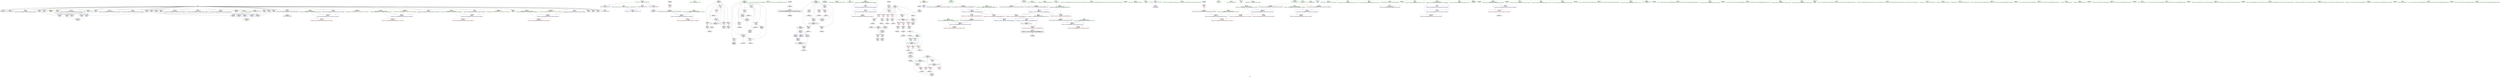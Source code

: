 digraph "SVFG" {
	label="SVFG";

	Node0x55cf67330980 [shape=record,color=grey,label="{NodeID: 0\nNullPtr}"];
	Node0x55cf67330980 -> Node0x55cf67358140[style=solid];
	Node0x55cf67330980 -> Node0x55cf67358240[style=solid];
	Node0x55cf67330980 -> Node0x55cf67358310[style=solid];
	Node0x55cf67330980 -> Node0x55cf673583e0[style=solid];
	Node0x55cf67330980 -> Node0x55cf673584b0[style=solid];
	Node0x55cf67330980 -> Node0x55cf67358580[style=solid];
	Node0x55cf67330980 -> Node0x55cf67358650[style=solid];
	Node0x55cf67330980 -> Node0x55cf67358720[style=solid];
	Node0x55cf67330980 -> Node0x55cf67355430[style=solid];
	Node0x55cf67330980 -> Node0x55cf67355500[style=solid];
	Node0x55cf67330980 -> Node0x55cf673555d0[style=solid];
	Node0x55cf67330980 -> Node0x55cf673556a0[style=solid];
	Node0x55cf67330980 -> Node0x55cf67355770[style=solid];
	Node0x55cf67330980 -> Node0x55cf67355840[style=solid];
	Node0x55cf67330980 -> Node0x55cf67355910[style=solid];
	Node0x55cf67330980 -> Node0x55cf673559e0[style=solid];
	Node0x55cf67330980 -> Node0x55cf67355ab0[style=solid];
	Node0x55cf67330980 -> Node0x55cf67355b80[style=solid];
	Node0x55cf67330980 -> Node0x55cf67354c30[style=solid];
	Node0x55cf67330980 -> Node0x55cf67354d00[style=solid];
	Node0x55cf67330980 -> Node0x55cf67354dd0[style=solid];
	Node0x55cf67330980 -> Node0x55cf67354ea0[style=solid];
	Node0x55cf67330980 -> Node0x55cf67354f70[style=solid];
	Node0x55cf67330980 -> Node0x55cf67355040[style=solid];
	Node0x55cf67330980 -> Node0x55cf67355110[style=solid];
	Node0x55cf67330980 -> Node0x55cf673551e0[style=solid];
	Node0x55cf67330980 -> Node0x55cf673552b0[style=solid];
	Node0x55cf67330980 -> Node0x55cf6735a810[style=solid];
	Node0x55cf67330980 -> Node0x55cf6735a8a0[style=solid];
	Node0x55cf67330980 -> Node0x55cf6735a930[style=solid];
	Node0x55cf67330980 -> Node0x55cf67359480[style=solid];
	Node0x55cf67358990 [shape=record,color=red,label="{NodeID: 194\n443\<--428\n\<--__rhs.addr\n_ZStplIcSt11char_traitsIcESaIcEENSt7__cxx1112basic_stringIT_T0_T1_EERKS8_S5_\n}"];
	Node0x55cf67355040 [shape=record,color=black,label="{NodeID: 111\n448\<--3\n\<--dummyVal\n_ZStplIcSt11char_traitsIcESaIcEENSt7__cxx1112basic_stringIT_T0_T1_EERKS8_S5_\n}"];
	Node0x55cf67353ac0 [shape=record,color=green,label="{NodeID: 28\n123\<--124\n_Z6outputi\<--_Z6outputi_field_insensitive\n}"];
	Node0x55cf6735ed70 [shape=record,color=grey,label="{NodeID: 388\n247 = cmp(243, 244, )\n}"];
	Node0x55cf6735a0e0 [shape=record,color=blue,label="{NodeID: 222\n129\<--174\nlen\<--dec\n_Z6outputi\n}"];
	Node0x55cf6735a0e0 -> Node0x55cf6735d5a0[style=dashed];
	Node0x55cf6735a0e0 -> Node0x55cf6735d670[style=dashed];
	Node0x55cf6735a0e0 -> Node0x55cf6735a0e0[style=dashed];
	Node0x55cf6735bb10 [shape=record,color=black,label="{NodeID: 139\n259\<--258\nconv13\<--\nmain\n}"];
	Node0x55cf67356440 [shape=record,color=green,label="{NodeID: 56\n272\<--273\n_ZNSt7__cxx1112basic_stringIcSt11char_traitsIcESaIcEED1Ev\<--_ZNSt7__cxx1112basic_stringIcSt11char_traitsIcESaIcEED1Ev_field_insensitive\n}"];
	Node0x55cf67397c60 [shape=record,color=black,label="{NodeID: 499\n476 = PHI(504, )\n}"];
	Node0x55cf67363680 [shape=record,color=blue,label="{NodeID: 250\n432\<--449\nexn.slot\<--\n_ZStplIcSt11char_traitsIcESaIcEENSt7__cxx1112basic_stringIT_T0_T1_EERKS8_S5_\n}"];
	Node0x55cf67363680 -> Node0x55cf67358b30[style=dashed];
	Node0x55cf6735d260 [shape=record,color=red,label="{NodeID: 167\n158\<--127\n\<--x.addr\n_Z6outputi\n}"];
	Node0x55cf6735d260 -> Node0x55cf6736b540[style=solid];
	Node0x55cf67357d40 [shape=record,color=green,label="{NodeID: 84\n523\<--524\n__clang_call_terminate\<--__clang_call_terminate_field_insensitive\n}"];
	Node0x55cf67341d90 [shape=record,color=green,label="{NodeID: 1\n7\<--1\n__dso_handle\<--dummyObj\nGlob }"];
	Node0x55cf67358a60 [shape=record,color=red,label="{NodeID: 195\n446\<--430\nnrvo.val\<--nrvo\n_ZStplIcSt11char_traitsIcESaIcEENSt7__cxx1112basic_stringIT_T0_T1_EERKS8_S5_\n}"];
	Node0x55cf67355110 [shape=record,color=black,label="{NodeID: 112\n449\<--3\n\<--dummyVal\n_ZStplIcSt11char_traitsIcESaIcEENSt7__cxx1112basic_stringIT_T0_T1_EERKS8_S5_\n}"];
	Node0x55cf67355110 -> Node0x55cf67363680[style=solid];
	Node0x55cf67353bc0 [shape=record,color=green,label="{NodeID: 29\n127\<--128\nx.addr\<--x.addr_field_insensitive\n_Z6outputi\n}"];
	Node0x55cf67353bc0 -> Node0x55cf6735cf20[style=solid];
	Node0x55cf67353bc0 -> Node0x55cf6735cff0[style=solid];
	Node0x55cf67353bc0 -> Node0x55cf6735d0c0[style=solid];
	Node0x55cf67353bc0 -> Node0x55cf6735d190[style=solid];
	Node0x55cf67353bc0 -> Node0x55cf6735d260[style=solid];
	Node0x55cf67353bc0 -> Node0x55cf67359a60[style=solid];
	Node0x55cf67353bc0 -> Node0x55cf67359b30[style=solid];
	Node0x55cf67353bc0 -> Node0x55cf67359e70[style=solid];
	Node0x55cf6735eef0 [shape=record,color=grey,label="{NodeID: 389\n63 = cmp(62, 64, )\n}"];
	Node0x55cf6735a1b0 [shape=record,color=blue,label="{NodeID: 223\n193\<--88\nretval\<--\nmain\n}"];
	Node0x55cf6735bbe0 [shape=record,color=black,label="{NodeID: 140\n463\<--486\n_ZSt3maxINSt7__cxx1112basic_stringIcSt11char_traitsIcESaIcEEEERKT_S8_S8__ret\<--\n_ZSt3maxINSt7__cxx1112basic_stringIcSt11char_traitsIcESaIcEEEERKT_S8_S8_\n|{<s0>20}}"];
	Node0x55cf6735bbe0:s0 -> Node0x55cf67397380[style=solid,color=blue];
	Node0x55cf67356540 [shape=record,color=green,label="{NodeID: 57\n317\<--318\nprintf\<--printf_field_insensitive\n}"];
	Node0x55cf67397e00 [shape=record,color=black,label="{NodeID: 500\n515 = PHI()\n}"];
	Node0x55cf67397e00 -> Node0x55cf6735f070[style=solid];
	Node0x55cf67363750 [shape=record,color=blue,label="{NodeID: 251\n434\<--451\nehselector.slot\<--\n_ZStplIcSt11char_traitsIcESaIcEENSt7__cxx1112basic_stringIT_T0_T1_EERKS8_S5_\n}"];
	Node0x55cf67363750 -> Node0x55cf67358c00[style=dashed];
	Node0x55cf6735d330 [shape=record,color=red,label="{NodeID: 168\n151\<--129\n\<--len\n_Z6outputi\n}"];
	Node0x55cf6735d330 -> Node0x55cf6735b700[style=solid];
	Node0x55cf6735d330 -> Node0x55cf6736a940[style=solid];
	Node0x55cf67357e40 [shape=record,color=green,label="{NodeID: 85\n532\<--533\n__cxa_begin_catch\<--__cxa_begin_catch_field_insensitive\n}"];
	Node0x55cf6733fc20 [shape=record,color=green,label="{NodeID: 2\n8\<--1\n_ZSt3cin\<--dummyObj\nGlob }"];
	Node0x55cf6737aa30 [shape=record,color=yellow,style=double,label="{NodeID: 445\n44V_1 = ENCHI(MR_44V_0)\npts\{433 \}\nFun[_ZStplIcSt11char_traitsIcESaIcEENSt7__cxx1112basic_stringIT_T0_T1_EERKS8_S5_]}"];
	Node0x55cf6737aa30 -> Node0x55cf67363680[style=dashed];
	Node0x55cf67358b30 [shape=record,color=red,label="{NodeID: 196\n458\<--432\nexn\<--exn.slot\n_ZStplIcSt11char_traitsIcESaIcEENSt7__cxx1112basic_stringIT_T0_T1_EERKS8_S5_\n}"];
	Node0x55cf673551e0 [shape=record,color=black,label="{NodeID: 113\n451\<--3\n\<--dummyVal\n_ZStplIcSt11char_traitsIcESaIcEENSt7__cxx1112basic_stringIT_T0_T1_EERKS8_S5_\n}"];
	Node0x55cf673551e0 -> Node0x55cf67363750[style=solid];
	Node0x55cf67353c90 [shape=record,color=green,label="{NodeID: 30\n129\<--130\nlen\<--len_field_insensitive\n_Z6outputi\n}"];
	Node0x55cf67353c90 -> Node0x55cf6735d330[style=solid];
	Node0x55cf67353c90 -> Node0x55cf6735d400[style=solid];
	Node0x55cf67353c90 -> Node0x55cf6735d4d0[style=solid];
	Node0x55cf67353c90 -> Node0x55cf6735d5a0[style=solid];
	Node0x55cf67353c90 -> Node0x55cf6735d670[style=solid];
	Node0x55cf67353c90 -> Node0x55cf67359c00[style=solid];
	Node0x55cf67353c90 -> Node0x55cf67359cd0[style=solid];
	Node0x55cf67353c90 -> Node0x55cf67359f40[style=solid];
	Node0x55cf67353c90 -> Node0x55cf6735a0e0[style=solid];
	Node0x55cf6735f070 [shape=record,color=grey,label="{NodeID: 390\n518 = cmp(515, 88, )\n}"];
	Node0x55cf6735f070 -> Node0x55cf6735bcb0[style=solid];
	Node0x55cf6735a280 [shape=record,color=blue,label="{NodeID: 224\n195\<--216\ntotaltest\<--call\nmain\n}"];
	Node0x55cf6735a280 -> Node0x55cf6735d810[style=dashed];
	Node0x55cf6735bcb0 [shape=record,color=black,label="{NodeID: 141\n504\<--518\n_ZStltIcSt11char_traitsIcESaIcEEbRKNSt7__cxx1112basic_stringIT_T0_T1_EESA__ret\<--cmp\n_ZStltIcSt11char_traitsIcESaIcEEbRKNSt7__cxx1112basic_stringIT_T0_T1_EESA_\n|{<s0>45}}"];
	Node0x55cf6735bcb0:s0 -> Node0x55cf67397c60[style=solid,color=blue];
	Node0x55cf67356640 [shape=record,color=green,label="{NodeID: 58\n320\<--321\n_ZStlsIcSt11char_traitsIcESaIcEERSt13basic_ostreamIT_T0_ES7_RKNSt7__cxx1112basic_stringIS4_S5_T1_EE\<--_ZStlsIcSt11char_traitsIcESaIcEERSt13basic_ostreamIT_T0_ES7_RKNSt7__cxx1112basic_stringIS4_S5_T1_EE_field_insensitive\n}"];
	Node0x55cf67397f00 [shape=record,color=black,label="{NodeID: 501\n531 = PHI()\n}"];
	Node0x55cf67363820 [shape=record,color=blue,label="{NodeID: 252\n468\<--464\n__a.addr\<--__a\n_ZSt3maxINSt7__cxx1112basic_stringIcSt11char_traitsIcESaIcEEEERKT_S8_S8_\n}"];
	Node0x55cf67363820 -> Node0x55cf67358da0[style=dashed];
	Node0x55cf67363820 -> Node0x55cf67358e70[style=dashed];
	Node0x55cf6735d400 [shape=record,color=red,label="{NodeID: 169\n162\<--129\n\<--len\n_Z6outputi\n}"];
	Node0x55cf6735d400 -> Node0x55cf6735f670[style=solid];
	Node0x55cf67357f40 [shape=record,color=green,label="{NodeID: 86\n535\<--536\n_ZSt9terminatev\<--_ZSt9terminatev_field_insensitive\n}"];
	Node0x55cf6733fcb0 [shape=record,color=green,label="{NodeID: 3\n9\<--1\n.str\<--dummyObj\nGlob }"];
	Node0x55cf6737ab10 [shape=record,color=yellow,style=double,label="{NodeID: 446\n46V_1 = ENCHI(MR_46V_0)\npts\{435 \}\nFun[_ZStplIcSt11char_traitsIcESaIcEENSt7__cxx1112basic_stringIT_T0_T1_EERKS8_S5_]}"];
	Node0x55cf6737ab10 -> Node0x55cf67363750[style=dashed];
	Node0x55cf67358c00 [shape=record,color=red,label="{NodeID: 197\n459\<--434\nsel\<--ehselector.slot\n_ZStplIcSt11char_traitsIcESaIcEENSt7__cxx1112basic_stringIT_T0_T1_EERKS8_S5_\n}"];
	Node0x55cf673552b0 [shape=record,color=black,label="{NodeID: 114\n460\<--3\nlpad.val\<--dummyVal\n_ZStplIcSt11char_traitsIcESaIcEENSt7__cxx1112basic_stringIT_T0_T1_EERKS8_S5_\n}"];
	Node0x55cf67353d60 [shape=record,color=green,label="{NodeID: 31\n131\<--132\ndata\<--data_field_insensitive\n_Z6outputi\n}"];
	Node0x55cf67353d60 -> Node0x55cf6735c2f0[style=solid];
	Node0x55cf67353d60 -> Node0x55cf6735c3c0[style=solid];
	Node0x55cf67353d60 -> Node0x55cf6735c490[style=solid];
	Node0x55cf6735f1f0 [shape=record,color=grey,label="{NodeID: 391\n58 = cmp(57, 59, )\n}"];
	Node0x55cf6735a350 [shape=record,color=blue,label="{NodeID: 225\n197\<--153\ntest\<--\nmain\n}"];
	Node0x55cf6735a350 -> Node0x55cf6737f740[style=dashed];
	Node0x55cf6735bd80 [shape=record,color=purple,label="{NodeID: 142\n25\<--4\n\<--_ZStL8__ioinit\n__cxx_global_var_init\n}"];
	Node0x55cf67356740 [shape=record,color=green,label="{NodeID: 59\n323\<--324\n_ZSt4endlIcSt11char_traitsIcEERSt13basic_ostreamIT_T0_ES6_\<--_ZSt4endlIcSt11char_traitsIcEERSt13basic_ostreamIT_T0_ES6__field_insensitive\n}"];
	Node0x55cf67397fd0 [shape=record,color=black,label="{NodeID: 502\n365 = PHI(254, )\n1st arg _ZStplIcSt11char_traitsIcESaIcEENSt7__cxx1112basic_stringIT_T0_T1_EES5_RKS8_ }"];
	Node0x55cf67397fd0 -> Node0x55cf67362d90[style=solid];
	Node0x55cf673638f0 [shape=record,color=blue,label="{NodeID: 253\n470\<--465\n__b.addr\<--__b\n_ZSt3maxINSt7__cxx1112basic_stringIcSt11char_traitsIcESaIcEEEERKT_S8_S8_\n}"];
	Node0x55cf673638f0 -> Node0x55cf67358f40[style=dashed];
	Node0x55cf673638f0 -> Node0x55cf67359010[style=dashed];
	Node0x55cf6735d4d0 [shape=record,color=red,label="{NodeID: 170\n165\<--129\n\<--len\n_Z6outputi\n}"];
	Node0x55cf6735d4d0 -> Node0x55cf6735b7d0[style=solid];
	Node0x55cf6735d4d0 -> Node0x55cf6736b240[style=solid];
	Node0x55cf67358040 [shape=record,color=green,label="{NodeID: 87\n16\<--554\n_GLOBAL__sub_I_ACMonster_0_1.cpp\<--_GLOBAL__sub_I_ACMonster_0_1.cpp_field_insensitive\n}"];
	Node0x55cf67358040 -> Node0x55cf67359380[style=solid];
	Node0x55cf6733fd40 [shape=record,color=green,label="{NodeID: 4\n11\<--1\n.str.1\<--dummyObj\nGlob }"];
	Node0x55cf67358cd0 [shape=record,color=red,label="{NodeID: 198\n486\<--466\n\<--retval\n_ZSt3maxINSt7__cxx1112basic_stringIcSt11char_traitsIcESaIcEEEERKT_S8_S8_\n}"];
	Node0x55cf67358cd0 -> Node0x55cf6735bbe0[style=solid];
	Node0x55cf6735a810 [shape=record,color=black,label="{NodeID: 115\n461\<--3\nlpad.val1\<--dummyVal\n_ZStplIcSt11char_traitsIcESaIcEENSt7__cxx1112basic_stringIT_T0_T1_EERKS8_S5_\n}"];
	Node0x55cf67353e30 [shape=record,color=green,label="{NodeID: 32\n138\<--139\nputchar\<--putchar_field_insensitive\n}"];
	Node0x55cf67393e90 [shape=record,color=black,label="{NodeID: 475\n505 = PHI(474, )\n0th arg _ZStltIcSt11char_traitsIcESaIcEEbRKNSt7__cxx1112basic_stringIT_T0_T1_EESA_ }"];
	Node0x55cf67393e90 -> Node0x55cf67363b60[style=solid];
	Node0x55cf6735f370 [shape=record,color=grey,label="{NodeID: 392\n177 = cmp(173, 88, )\n}"];
	Node0x55cf6735a420 [shape=record,color=blue,label="{NodeID: 226\n209\<--88\ni\<--\nmain\n}"];
	Node0x55cf6735a420 -> Node0x55cf6735dcf0[style=dashed];
	Node0x55cf6735a420 -> Node0x55cf6735ddc0[style=dashed];
	Node0x55cf6735a420 -> Node0x55cf6735de90[style=dashed];
	Node0x55cf6735a420 -> Node0x55cf6735df60[style=dashed];
	Node0x55cf6735a420 -> Node0x55cf6735a4f0[style=dashed];
	Node0x55cf6735a420 -> Node0x55cf6737fc40[style=dashed];
	Node0x55cf6735be50 [shape=record,color=purple,label="{NodeID: 143\n233\<--9\n\<--.str\nmain\n}"];
	Node0x55cf67356840 [shape=record,color=green,label="{NodeID: 60\n325\<--326\n_ZNSolsEPFRSoS_E\<--_ZNSolsEPFRSoS_E_field_insensitive\n}"];
	Node0x55cf673981d0 [shape=record,color=black,label="{NodeID: 503\n366 = PHI(205, )\n2nd arg _ZStplIcSt11char_traitsIcESaIcEENSt7__cxx1112basic_stringIT_T0_T1_EES5_RKS8_ }"];
	Node0x55cf673981d0 -> Node0x55cf67362e60[style=solid];
	Node0x55cf673639c0 [shape=record,color=blue,label="{NodeID: 254\n466\<--480\nretval\<--\n_ZSt3maxINSt7__cxx1112basic_stringIcSt11char_traitsIcESaIcEEEERKT_S8_S8_\n}"];
	Node0x55cf673639c0 -> Node0x55cf6737e340[style=dashed];
	Node0x55cf6735d5a0 [shape=record,color=red,label="{NodeID: 171\n173\<--129\n\<--len\n_Z6outputi\n}"];
	Node0x55cf6735d5a0 -> Node0x55cf6736b3c0[style=solid];
	Node0x55cf6735d5a0 -> Node0x55cf6735f370[style=solid];
	Node0x55cf67358140 [shape=record,color=black,label="{NodeID: 88\n2\<--3\ndummyVal\<--dummyVal\n}"];
	Node0x55cf6733fdd0 [shape=record,color=green,label="{NodeID: 5\n13\<--1\n_ZSt4cout\<--dummyObj\nGlob }"];
	Node0x55cf67358da0 [shape=record,color=red,label="{NodeID: 199\n474\<--468\n\<--__a.addr\n_ZSt3maxINSt7__cxx1112basic_stringIcSt11char_traitsIcESaIcEEEERKT_S8_S8_\n|{<s0>45}}"];
	Node0x55cf67358da0:s0 -> Node0x55cf67393e90[style=solid,color=red];
	Node0x55cf6735a8a0 [shape=record,color=black,label="{NodeID: 116\n520\<--3\n\<--dummyVal\n_ZStltIcSt11char_traitsIcESaIcEEbRKNSt7__cxx1112basic_stringIT_T0_T1_EESA_\n}"];
	Node0x55cf67353f30 [shape=record,color=green,label="{NodeID: 33\n190\<--191\nmain\<--main_field_insensitive\n}"];
	Node0x55cf67394690 [shape=record,color=black,label="{NodeID: 476\n506 = PHI(475, )\n1st arg _ZStltIcSt11char_traitsIcESaIcEEbRKNSt7__cxx1112basic_stringIT_T0_T1_EESA_ }"];
	Node0x55cf67394690 -> Node0x55cf67363c30[style=solid];
	Node0x55cf6735f4f0 [shape=record,color=grey,label="{NodeID: 393\n96 = cmp(95, 64, )\n}"];
	Node0x55cf6735f4f0 -> Node0x55cf67369da0[style=solid];
	Node0x55cf6735a4f0 [shape=record,color=blue,label="{NodeID: 227\n209\<--277\ni\<--inc\nmain\n}"];
	Node0x55cf6735a4f0 -> Node0x55cf6735dcf0[style=dashed];
	Node0x55cf6735a4f0 -> Node0x55cf6735ddc0[style=dashed];
	Node0x55cf6735a4f0 -> Node0x55cf6735de90[style=dashed];
	Node0x55cf6735a4f0 -> Node0x55cf6735df60[style=dashed];
	Node0x55cf6735a4f0 -> Node0x55cf6735a4f0[style=dashed];
	Node0x55cf6735a4f0 -> Node0x55cf6737fc40[style=dashed];
	Node0x55cf6735bf20 [shape=record,color=purple,label="{NodeID: 144\n315\<--11\n\<--.str.1\nmain\n}"];
	Node0x55cf67356940 [shape=record,color=green,label="{NodeID: 61\n349\<--350\n__gxx_personality_v0\<--__gxx_personality_v0_field_insensitive\n}"];
	Node0x55cf67398310 [shape=record,color=black,label="{NodeID: 504\n464 = PHI(211, )\n0th arg _ZSt3maxINSt7__cxx1112basic_stringIcSt11char_traitsIcESaIcEEEERKT_S8_S8_ }"];
	Node0x55cf67398310 -> Node0x55cf67363820[style=solid];
	Node0x55cf67363a90 [shape=record,color=blue,label="{NodeID: 255\n466\<--483\nretval\<--\n_ZSt3maxINSt7__cxx1112basic_stringIcSt11char_traitsIcESaIcEEEERKT_S8_S8_\n}"];
	Node0x55cf67363a90 -> Node0x55cf6737e340[style=dashed];
	Node0x55cf6735d670 [shape=record,color=red,label="{NodeID: 172\n179\<--129\n\<--len\n_Z6outputi\n}"];
	Node0x55cf6735d670 -> Node0x55cf6735b8a0[style=solid];
	Node0x55cf67358240 [shape=record,color=black,label="{NodeID: 89\n280\<--3\n\<--dummyVal\nmain\n}"];
	Node0x55cf67340610 [shape=record,color=green,label="{NodeID: 6\n15\<--1\n\<--dummyObj\nCan only get source location for instruction, argument, global var or function.}"];
	Node0x55cf67358e70 [shape=record,color=red,label="{NodeID: 200\n483\<--468\n\<--__a.addr\n_ZSt3maxINSt7__cxx1112basic_stringIcSt11char_traitsIcESaIcEEEERKT_S8_S8_\n}"];
	Node0x55cf67358e70 -> Node0x55cf67363a90[style=solid];
	Node0x55cf6735a930 [shape=record,color=black,label="{NodeID: 117\n521\<--3\n\<--dummyVal\n_ZStltIcSt11char_traitsIcESaIcEEbRKNSt7__cxx1112basic_stringIT_T0_T1_EESA_\n|{<s0>47}}"];
	Node0x55cf6735a930:s0 -> Node0x55cf67398ba0[style=solid,color=red];
	Node0x55cf67354030 [shape=record,color=green,label="{NodeID: 34\n193\<--194\nretval\<--retval_field_insensitive\nmain\n}"];
	Node0x55cf67354030 -> Node0x55cf6735a1b0[style=solid];
	Node0x55cf673959a0 [shape=record,color=black,label="{NodeID: 477\n364 = PHI(211, )\n0th arg _ZStplIcSt11char_traitsIcESaIcEENSt7__cxx1112basic_stringIT_T0_T1_EES5_RKS8_ }"];
	Node0x55cf6735f670 [shape=record,color=grey,label="{NodeID: 394\n163 = cmp(162, 88, )\n}"];
	Node0x55cf6735a5c0 [shape=record,color=blue,label="{NodeID: 228\n201\<--281\nexn.slot\<--\nmain\n}"];
	Node0x55cf6735a5c0 -> Node0x55cf6735db50[style=dashed];
	Node0x55cf6735bff0 [shape=record,color=purple,label="{NodeID: 145\n558\<--14\nllvm.global_ctors_0\<--llvm.global_ctors\nGlob }"];
	Node0x55cf6735bff0 -> Node0x55cf67359280[style=solid];
	Node0x55cf67356a40 [shape=record,color=green,label="{NodeID: 62\n367\<--368\n__lhs.addr\<--__lhs.addr_field_insensitive\n_ZStplIcSt11char_traitsIcESaIcEENSt7__cxx1112basic_stringIT_T0_T1_EES5_RKS8_\n}"];
	Node0x55cf67356a40 -> Node0x55cf6735e1d0[style=solid];
	Node0x55cf67356a40 -> Node0x55cf67362d90[style=solid];
	Node0x55cf67398450 [shape=record,color=black,label="{NodeID: 505\n465 = PHI(213, )\n1st arg _ZSt3maxINSt7__cxx1112basic_stringIcSt11char_traitsIcESaIcEEEERKT_S8_S8_ }"];
	Node0x55cf67398450 -> Node0x55cf673638f0[style=solid];
	Node0x55cf67363b60 [shape=record,color=blue,label="{NodeID: 256\n507\<--505\n__lhs.addr\<--__lhs\n_ZStltIcSt11char_traitsIcESaIcEEbRKNSt7__cxx1112basic_stringIT_T0_T1_EESA_\n}"];
	Node0x55cf67363b60 -> Node0x55cf673590e0[style=dashed];
	Node0x55cf6735d740 [shape=record,color=red,label="{NodeID: 173\n182\<--181\n\<--arrayidx11\n_Z6outputi\n}"];
	Node0x55cf6735d740 -> Node0x55cf6736b0c0[style=solid];
	Node0x55cf67358310 [shape=record,color=black,label="{NodeID: 90\n281\<--3\n\<--dummyVal\nmain\n}"];
	Node0x55cf67358310 -> Node0x55cf6735a5c0[style=solid];
	Node0x55cf673406d0 [shape=record,color=green,label="{NodeID: 7\n59\<--1\n\<--dummyObj\nCan only get source location for instruction, argument, global var or function.}"];
	Node0x55cf67125c80 [shape=record,color=black,label="{NodeID: 367\n71 = PHI(72, 68, )\n}"];
	Node0x55cf67358f40 [shape=record,color=red,label="{NodeID: 201\n475\<--470\n\<--__b.addr\n_ZSt3maxINSt7__cxx1112basic_stringIcSt11char_traitsIcESaIcEEEERKT_S8_S8_\n|{<s0>45}}"];
	Node0x55cf67358f40:s0 -> Node0x55cf67394690[style=solid,color=red];
	Node0x55cf6735aa00 [shape=record,color=black,label="{NodeID: 118\n27\<--28\n\<--_ZNSt8ios_base4InitD1Ev\nCan only get source location for instruction, argument, global var or function.}"];
	Node0x55cf67354100 [shape=record,color=green,label="{NodeID: 35\n195\<--196\ntotaltest\<--totaltest_field_insensitive\nmain\n}"];
	Node0x55cf67354100 -> Node0x55cf6735d810[style=solid];
	Node0x55cf67354100 -> Node0x55cf6735a280[style=solid];
	Node0x55cf673966e0 [shape=record,color=black,label="{NodeID: 478\n227 = PHI()\n}"];
	Node0x55cf6735f7f0 [shape=record,color=grey,label="{NodeID: 395\n92 = cmp(91, 59, )\n}"];
	Node0x55cf6735a690 [shape=record,color=blue,label="{NodeID: 229\n203\<--283\nehselector.slot\<--\nmain\n}"];
	Node0x55cf6735a690 -> Node0x55cf6735dc20[style=dashed];
	Node0x55cf6735c0f0 [shape=record,color=purple,label="{NodeID: 146\n559\<--14\nllvm.global_ctors_1\<--llvm.global_ctors\nGlob }"];
	Node0x55cf6735c0f0 -> Node0x55cf67359380[style=solid];
	Node0x55cf67356b10 [shape=record,color=green,label="{NodeID: 63\n369\<--370\n__rhs.addr\<--__rhs.addr_field_insensitive\n_ZStplIcSt11char_traitsIcESaIcEENSt7__cxx1112basic_stringIT_T0_T1_EES5_RKS8_\n}"];
	Node0x55cf67356b10 -> Node0x55cf6735e2a0[style=solid];
	Node0x55cf67356b10 -> Node0x55cf6735e370[style=solid];
	Node0x55cf67356b10 -> Node0x55cf67362e60[style=solid];
	Node0x55cf67398590 [shape=record,color=black,label="{NodeID: 506\n126 = PHI()\n0th arg _Z6outputi }"];
	Node0x55cf67398590 -> Node0x55cf67359a60[style=solid];
	Node0x55cf67363c30 [shape=record,color=blue,label="{NodeID: 257\n509\<--506\n__rhs.addr\<--__rhs\n_ZStltIcSt11char_traitsIcESaIcEEbRKNSt7__cxx1112basic_stringIT_T0_T1_EESA_\n}"];
	Node0x55cf67363c30 -> Node0x55cf673591b0[style=dashed];
	Node0x55cf6735d810 [shape=record,color=red,label="{NodeID: 174\n221\<--195\n\<--totaltest\nmain\n}"];
	Node0x55cf6735d810 -> Node0x55cf6735e8f0[style=solid];
	Node0x55cf673583e0 [shape=record,color=black,label="{NodeID: 91\n283\<--3\n\<--dummyVal\nmain\n}"];
	Node0x55cf673583e0 -> Node0x55cf6735a690[style=solid];
	Node0x55cf67340790 [shape=record,color=green,label="{NodeID: 8\n64\<--1\n\<--dummyObj\nCan only get source location for instruction, argument, global var or function.}"];
	Node0x55cf67369800 [shape=record,color=black,label="{NodeID: 368\n120 = PHI(116, 118, )\n}"];
	Node0x55cf67369800 -> Node0x55cf6735b630[style=solid];
	Node0x55cf67359010 [shape=record,color=red,label="{NodeID: 202\n480\<--470\n\<--__b.addr\n_ZSt3maxINSt7__cxx1112basic_stringIcSt11char_traitsIcESaIcEEEERKT_S8_S8_\n}"];
	Node0x55cf67359010 -> Node0x55cf673639c0[style=solid];
	Node0x55cf6735aad0 [shape=record,color=black,label="{NodeID: 119\n54\<--51\nconv\<--call\n_Z3getv\n}"];
	Node0x55cf6735aad0 -> Node0x55cf67359580[style=solid];
	Node0x55cf673541d0 [shape=record,color=green,label="{NodeID: 36\n197\<--198\ntest\<--test_field_insensitive\nmain\n}"];
	Node0x55cf673541d0 -> Node0x55cf6735d8e0[style=solid];
	Node0x55cf673541d0 -> Node0x55cf6735d9b0[style=solid];
	Node0x55cf673541d0 -> Node0x55cf6735da80[style=solid];
	Node0x55cf673541d0 -> Node0x55cf6735a350[style=solid];
	Node0x55cf673541d0 -> Node0x55cf67362cc0[style=solid];
	Node0x55cf673967e0 [shape=record,color=black,label="{NodeID: 479\n108 = PHI()\n}"];
	Node0x55cf673967e0 -> Node0x55cf6735b490[style=solid];
	Node0x55cf6735f970 [shape=record,color=grey,label="{NodeID: 396\n68 = cmp(67, 69, )\n}"];
	Node0x55cf6735f970 -> Node0x55cf67125c80[style=solid];
	Node0x55cf6735a760 [shape=record,color=blue,label="{NodeID: 230\n201\<--287\nexn.slot\<--\nmain\n}"];
	Node0x55cf6735a760 -> Node0x55cf6735db50[style=dashed];
	Node0x55cf6735c1f0 [shape=record,color=purple,label="{NodeID: 147\n560\<--14\nllvm.global_ctors_2\<--llvm.global_ctors\nGlob }"];
	Node0x55cf6735c1f0 -> Node0x55cf67359480[style=solid];
	Node0x55cf67356be0 [shape=record,color=green,label="{NodeID: 64\n371\<--372\nnrvo\<--nrvo_field_insensitive\n_ZStplIcSt11char_traitsIcESaIcEENSt7__cxx1112basic_stringIT_T0_T1_EES5_RKS8_\n}"];
	Node0x55cf67356be0 -> Node0x55cf6735e440[style=solid];
	Node0x55cf67356be0 -> Node0x55cf67362f30[style=solid];
	Node0x55cf67356be0 -> Node0x55cf673630d0[style=solid];
	Node0x55cf67398660 [shape=record,color=black,label="{NodeID: 507\n423 = PHI(213, )\n0th arg _ZStplIcSt11char_traitsIcESaIcEENSt7__cxx1112basic_stringIT_T0_T1_EERKS8_S5_ }"];
	Node0x55cf6735d8e0 [shape=record,color=red,label="{NodeID: 175\n220\<--197\n\<--test\nmain\n}"];
	Node0x55cf6735d8e0 -> Node0x55cf6735e8f0[style=solid];
	Node0x55cf673584b0 [shape=record,color=black,label="{NodeID: 92\n286\<--3\n\<--dummyVal\nmain\n}"];
	Node0x55cf67352930 [shape=record,color=green,label="{NodeID: 9\n69\<--1\n\<--dummyObj\nCan only get source location for instruction, argument, global var or function.}"];
	Node0x55cf67369da0 [shape=record,color=black,label="{NodeID: 369\n98 = PHI(72, 96, )\n}"];
	Node0x55cf673590e0 [shape=record,color=red,label="{NodeID: 203\n513\<--507\n\<--__lhs.addr\n_ZStltIcSt11char_traitsIcESaIcEEbRKNSt7__cxx1112basic_stringIT_T0_T1_EESA_\n}"];
	Node0x55cf6735aba0 [shape=record,color=black,label="{NodeID: 120\n57\<--56\nconv1\<--\n_Z3getv\n}"];
	Node0x55cf6735aba0 -> Node0x55cf6735f1f0[style=solid];
	Node0x55cf673542a0 [shape=record,color=green,label="{NodeID: 37\n199\<--200\ns\<--s_field_insensitive\nmain\n}"];
	Node0x55cf67396940 [shape=record,color=black,label="{NodeID: 480\n26 = PHI()\n}"];
	Node0x55cf67362710 [shape=record,color=blue,label="{NodeID: 231\n203\<--289\nehselector.slot\<--\nmain\n}"];
	Node0x55cf67362710 -> Node0x55cf6735dc20[style=dashed];
	Node0x55cf6735c2f0 [shape=record,color=purple,label="{NodeID: 148\n156\<--131\narrayidx\<--data\n_Z6outputi\n}"];
	Node0x55cf6735c2f0 -> Node0x55cf67359da0[style=solid];
	Node0x55cf67356cb0 [shape=record,color=green,label="{NodeID: 65\n373\<--374\n__len\<--__len_field_insensitive\n_ZStplIcSt11char_traitsIcESaIcEENSt7__cxx1112basic_stringIT_T0_T1_EES5_RKS8_\n}"];
	Node0x55cf67356cb0 -> Node0x55cf6735e510[style=solid];
	Node0x55cf67356cb0 -> Node0x55cf67363000[style=solid];
	Node0x55cf67398980 [shape=record,color=black,label="{NodeID: 508\n424 = PHI(205, )\n1st arg _ZStplIcSt11char_traitsIcESaIcEENSt7__cxx1112basic_stringIT_T0_T1_EERKS8_S5_ }"];
	Node0x55cf67398980 -> Node0x55cf67363340[style=solid];
	Node0x55cf673829f0 [shape=record,color=yellow,style=double,label="{NodeID: 425\n20V_1 = ENCHI(MR_20V_0)\npts\{202 \}\nFun[main]}"];
	Node0x55cf673829f0 -> Node0x55cf6735a5c0[style=dashed];
	Node0x55cf673829f0 -> Node0x55cf6735a760[style=dashed];
	Node0x55cf673829f0 -> Node0x55cf673627e0[style=dashed];
	Node0x55cf673829f0 -> Node0x55cf67362980[style=dashed];
	Node0x55cf673829f0 -> Node0x55cf67362b20[style=dashed];
	Node0x55cf6735d9b0 [shape=record,color=red,label="{NodeID: 176\n314\<--197\n\<--test\nmain\n}"];
	Node0x55cf67358580 [shape=record,color=black,label="{NodeID: 93\n287\<--3\n\<--dummyVal\nmain\n}"];
	Node0x55cf67358580 -> Node0x55cf6735a760[style=solid];
	Node0x55cf673529c0 [shape=record,color=green,label="{NodeID: 10\n72\<--1\n\<--dummyObj\nCan only get source location for instruction, argument, global var or function.}"];
	Node0x55cf6736a340 [shape=record,color=grey,label="{NodeID: 370\n116 = Binary(88, 115, )\n}"];
	Node0x55cf6736a340 -> Node0x55cf67369800[style=solid];
	Node0x55cf673591b0 [shape=record,color=red,label="{NodeID: 204\n514\<--509\n\<--__rhs.addr\n_ZStltIcSt11char_traitsIcESaIcEEbRKNSt7__cxx1112basic_stringIT_T0_T1_EESA_\n}"];
	Node0x55cf6735ac70 [shape=record,color=black,label="{NodeID: 121\n62\<--61\nconv2\<--\n_Z3getv\n}"];
	Node0x55cf6735ac70 -> Node0x55cf6735eef0[style=solid];
	Node0x55cf67354370 [shape=record,color=green,label="{NodeID: 38\n201\<--202\nexn.slot\<--exn.slot_field_insensitive\nmain\n}"];
	Node0x55cf67354370 -> Node0x55cf6735db50[style=solid];
	Node0x55cf67354370 -> Node0x55cf6735a5c0[style=solid];
	Node0x55cf67354370 -> Node0x55cf6735a760[style=solid];
	Node0x55cf67354370 -> Node0x55cf673627e0[style=solid];
	Node0x55cf67354370 -> Node0x55cf67362980[style=solid];
	Node0x55cf67354370 -> Node0x55cf67362b20[style=solid];
	Node0x55cf67396a10 [shape=record,color=black,label="{NodeID: 481\n51 = PHI()\n}"];
	Node0x55cf67396a10 -> Node0x55cf6735aad0[style=solid];
	Node0x55cf6737b140 [shape=record,color=black,label="{NodeID: 398\nMR_12V_4 = PHI(MR_12V_5, MR_12V_2, )\npts\{1320000 \}\n}"];
	Node0x55cf6737b140 -> Node0x55cf6735d740[style=dashed];
	Node0x55cf673627e0 [shape=record,color=blue,label="{NodeID: 232\n201\<--294\nexn.slot\<--\nmain\n}"];
	Node0x55cf673627e0 -> Node0x55cf6735db50[style=dashed];
	Node0x55cf6735c3c0 [shape=record,color=purple,label="{NodeID: 149\n169\<--131\narrayidx5\<--data\n_Z6outputi\n}"];
	Node0x55cf6735c3c0 -> Node0x55cf6735a010[style=solid];
	Node0x55cf67356d80 [shape=record,color=green,label="{NodeID: 66\n375\<--376\nexn.slot\<--exn.slot_field_insensitive\n_ZStplIcSt11char_traitsIcESaIcEENSt7__cxx1112basic_stringIT_T0_T1_EES5_RKS8_\n}"];
	Node0x55cf67356d80 -> Node0x55cf6735e5e0[style=solid];
	Node0x55cf67356d80 -> Node0x55cf673631a0[style=solid];
	Node0x55cf67398a90 [shape=record,color=black,label="{NodeID: 509\n425 = PHI(261, )\n2nd arg _ZStplIcSt11char_traitsIcESaIcEENSt7__cxx1112basic_stringIT_T0_T1_EERKS8_S5_ }"];
	Node0x55cf67398a90 -> Node0x55cf67363410[style=solid];
	Node0x55cf67382ad0 [shape=record,color=yellow,style=double,label="{NodeID: 426\n22V_1 = ENCHI(MR_22V_0)\npts\{204 \}\nFun[main]}"];
	Node0x55cf67382ad0 -> Node0x55cf6735a690[style=dashed];
	Node0x55cf67382ad0 -> Node0x55cf67362710[style=dashed];
	Node0x55cf67382ad0 -> Node0x55cf673628b0[style=dashed];
	Node0x55cf67382ad0 -> Node0x55cf67362a50[style=dashed];
	Node0x55cf67382ad0 -> Node0x55cf67362bf0[style=dashed];
	Node0x55cf6735da80 [shape=record,color=red,label="{NodeID: 177\n330\<--197\n\<--test\nmain\n}"];
	Node0x55cf6735da80 -> Node0x55cf6736b6c0[style=solid];
	Node0x55cf67358650 [shape=record,color=black,label="{NodeID: 94\n289\<--3\n\<--dummyVal\nmain\n}"];
	Node0x55cf67358650 -> Node0x55cf67362710[style=solid];
	Node0x55cf67352a50 [shape=record,color=green,label="{NodeID: 11\n88\<--1\n\<--dummyObj\nCan only get source location for instruction, argument, global var or function.}"];
	Node0x55cf6736a4c0 [shape=record,color=grey,label="{NodeID: 371\n387 = Binary(386, 388, )\n}"];
	Node0x55cf67359280 [shape=record,color=blue,label="{NodeID: 205\n558\<--15\nllvm.global_ctors_0\<--\nGlob }"];
	Node0x55cf6735ad40 [shape=record,color=black,label="{NodeID: 122\n67\<--66\nconv4\<--\n_Z3getv\n}"];
	Node0x55cf6735ad40 -> Node0x55cf6735f970[style=solid];
	Node0x55cf67354440 [shape=record,color=green,label="{NodeID: 39\n203\<--204\nehselector.slot\<--ehselector.slot_field_insensitive\nmain\n}"];
	Node0x55cf67354440 -> Node0x55cf6735dc20[style=solid];
	Node0x55cf67354440 -> Node0x55cf6735a690[style=solid];
	Node0x55cf67354440 -> Node0x55cf67362710[style=solid];
	Node0x55cf67354440 -> Node0x55cf673628b0[style=solid];
	Node0x55cf67354440 -> Node0x55cf67362a50[style=solid];
	Node0x55cf67354440 -> Node0x55cf67362bf0[style=solid];
	Node0x55cf67396b40 [shape=record,color=black,label="{NodeID: 482\n83 = PHI()\n}"];
	Node0x55cf67396b40 -> Node0x55cf6735b080[style=solid];
	Node0x55cf673628b0 [shape=record,color=blue,label="{NodeID: 233\n203\<--296\nehselector.slot\<--\nmain\n}"];
	Node0x55cf673628b0 -> Node0x55cf6735dc20[style=dashed];
	Node0x55cf6735c490 [shape=record,color=purple,label="{NodeID: 150\n181\<--131\narrayidx11\<--data\n_Z6outputi\n}"];
	Node0x55cf6735c490 -> Node0x55cf6735d740[style=solid];
	Node0x55cf67356e50 [shape=record,color=green,label="{NodeID: 67\n377\<--378\nehselector.slot\<--ehselector.slot_field_insensitive\n_ZStplIcSt11char_traitsIcESaIcEENSt7__cxx1112basic_stringIT_T0_T1_EES5_RKS8_\n}"];
	Node0x55cf67356e50 -> Node0x55cf673587f0[style=solid];
	Node0x55cf67356e50 -> Node0x55cf67363270[style=solid];
	Node0x55cf67398ba0 [shape=record,color=black,label="{NodeID: 510\n530 = PHI(521, )\n0th arg __clang_call_terminate }"];
	Node0x55cf6735db50 [shape=record,color=red,label="{NodeID: 178\n339\<--201\nexn\<--exn.slot\nmain\n}"];
	Node0x55cf67358720 [shape=record,color=black,label="{NodeID: 95\n293\<--3\n\<--dummyVal\nmain\n}"];
	Node0x55cf67352b50 [shape=record,color=green,label="{NodeID: 12\n102\<--1\n\<--dummyObj\nCan only get source location for instruction, argument, global var or function.}"];
	Node0x55cf6736a640 [shape=record,color=grey,label="{NodeID: 372\n277 = Binary(276, 153, )\n}"];
	Node0x55cf6736a640 -> Node0x55cf6735a4f0[style=solid];
	Node0x55cf67359380 [shape=record,color=blue,label="{NodeID: 206\n559\<--16\nllvm.global_ctors_1\<--_GLOBAL__sub_I_ACMonster_0_1.cpp\nGlob }"];
	Node0x55cf6735ae10 [shape=record,color=black,label="{NodeID: 123\n76\<--75\nconv6\<--\n_Z3getv\n}"];
	Node0x55cf6735ae10 -> Node0x55cf6735ea70[style=solid];
	Node0x55cf67354510 [shape=record,color=green,label="{NodeID: 40\n205\<--206\nans\<--ans_field_insensitive\nmain\n|{<s0>17|<s1>19}}"];
	Node0x55cf67354510:s0 -> Node0x55cf673981d0[style=solid,color=red];
	Node0x55cf67354510:s1 -> Node0x55cf67398980[style=solid,color=red];
	Node0x55cf67396c40 [shape=record,color=black,label="{NodeID: 483\n137 = PHI()\n}"];
	Node0x55cf67362980 [shape=record,color=blue,label="{NodeID: 234\n201\<--300\nexn.slot\<--\nmain\n}"];
	Node0x55cf67362980 -> Node0x55cf6735db50[style=dashed];
	Node0x55cf6735c560 [shape=record,color=red,label="{NodeID: 151\n56\<--44\n\<--c\n_Z3getv\n}"];
	Node0x55cf6735c560 -> Node0x55cf6735aba0[style=solid];
	Node0x55cf67356f20 [shape=record,color=green,label="{NodeID: 68\n390\<--391\n_ZNSt7__cxx1112basic_stringIcSt11char_traitsIcESaIcEE7reserveEm\<--_ZNSt7__cxx1112basic_stringIcSt11char_traitsIcESaIcEE7reserveEm_field_insensitive\n}"];
	Node0x55cf6735dc20 [shape=record,color=red,label="{NodeID: 179\n340\<--203\nsel\<--ehselector.slot\nmain\n}"];
	Node0x55cf67355430 [shape=record,color=black,label="{NodeID: 96\n294\<--3\n\<--dummyVal\nmain\n}"];
	Node0x55cf67355430 -> Node0x55cf673627e0[style=solid];
	Node0x55cf67352c50 [shape=record,color=green,label="{NodeID: 13\n153\<--1\n\<--dummyObj\nCan only get source location for instruction, argument, global var or function.}"];
	Node0x55cf6736a7c0 [shape=record,color=grey,label="{NodeID: 373\n150 = Binary(149, 102, )\n}"];
	Node0x55cf6736a7c0 -> Node0x55cf67359da0[style=solid];
	Node0x55cf67359480 [shape=record,color=blue, style = dotted,label="{NodeID: 207\n560\<--3\nllvm.global_ctors_2\<--dummyVal\nGlob }"];
	Node0x55cf6735aee0 [shape=record,color=black,label="{NodeID: 124\n78\<--77\nfrombool\<--cmp7\n_Z3getv\n}"];
	Node0x55cf6735aee0 -> Node0x55cf67359650[style=solid];
	Node0x55cf673545e0 [shape=record,color=green,label="{NodeID: 41\n207\<--208\nref.tmp\<--ref.tmp_field_insensitive\nmain\n}"];
	Node0x55cf67396d10 [shape=record,color=black,label="{NodeID: 484\n184 = PHI()\n}"];
	Node0x55cf67362a50 [shape=record,color=blue,label="{NodeID: 235\n203\<--302\nehselector.slot\<--\nmain\n}"];
	Node0x55cf67362a50 -> Node0x55cf6735dc20[style=dashed];
	Node0x55cf6735c630 [shape=record,color=red,label="{NodeID: 152\n61\<--44\n\<--c\n_Z3getv\n}"];
	Node0x55cf6735c630 -> Node0x55cf6735ac70[style=solid];
	Node0x55cf67357020 [shape=record,color=green,label="{NodeID: 69\n394\<--395\n_ZNSt7__cxx1112basic_stringIcSt11char_traitsIcESaIcEE6appendEmc\<--_ZNSt7__cxx1112basic_stringIcSt11char_traitsIcESaIcEE6appendEmc_field_insensitive\n}"];
	Node0x55cf6735dcf0 [shape=record,color=red,label="{NodeID: 180\n242\<--209\n\<--i\nmain\n}"];
	Node0x55cf6735dcf0 -> Node0x55cf6735b970[style=solid];
	Node0x55cf67355500 [shape=record,color=black,label="{NodeID: 97\n296\<--3\n\<--dummyVal\nmain\n}"];
	Node0x55cf67355500 -> Node0x55cf673628b0[style=solid];
	Node0x55cf67352d50 [shape=record,color=green,label="{NodeID: 14\n175\<--1\n\<--dummyObj\nCan only get source location for instruction, argument, global var or function.}"];
	Node0x55cf6736a940 [shape=record,color=grey,label="{NodeID: 374\n152 = Binary(151, 153, )\n}"];
	Node0x55cf6736a940 -> Node0x55cf67359cd0[style=solid];
	Node0x55cf67359580 [shape=record,color=blue,label="{NodeID: 208\n44\<--54\nc\<--conv\n_Z3getv\n}"];
	Node0x55cf67359580 -> Node0x55cf6735c560[style=dashed];
	Node0x55cf67359580 -> Node0x55cf6735c630[style=dashed];
	Node0x55cf67359580 -> Node0x55cf6735c700[style=dashed];
	Node0x55cf67359580 -> Node0x55cf6735c7d0[style=dashed];
	Node0x55cf67359580 -> Node0x55cf67359580[style=dashed];
	Node0x55cf67359580 -> Node0x55cf67359720[style=dashed];
	Node0x55cf67359580 -> Node0x55cf6737cf40[style=dashed];
	Node0x55cf6735afb0 [shape=record,color=black,label="{NodeID: 125\n81\<--80\ntobool\<--\n_Z3getv\n}"];
	Node0x55cf673546b0 [shape=record,color=green,label="{NodeID: 42\n209\<--210\ni\<--i_field_insensitive\nmain\n}"];
	Node0x55cf673546b0 -> Node0x55cf6735dcf0[style=solid];
	Node0x55cf673546b0 -> Node0x55cf6735ddc0[style=solid];
	Node0x55cf673546b0 -> Node0x55cf6735de90[style=solid];
	Node0x55cf673546b0 -> Node0x55cf6735df60[style=solid];
	Node0x55cf673546b0 -> Node0x55cf6735a420[style=solid];
	Node0x55cf673546b0 -> Node0x55cf6735a4f0[style=solid];
	Node0x55cf67396de0 [shape=record,color=black,label="{NodeID: 485\n186 = PHI()\n}"];
	Node0x55cf67362b20 [shape=record,color=blue,label="{NodeID: 236\n201\<--306\nexn.slot\<--\nmain\n}"];
	Node0x55cf67362b20 -> Node0x55cf6735db50[style=dashed];
	Node0x55cf6735c700 [shape=record,color=red,label="{NodeID: 153\n66\<--44\n\<--c\n_Z3getv\n}"];
	Node0x55cf6735c700 -> Node0x55cf6735ad40[style=solid];
	Node0x55cf67357120 [shape=record,color=green,label="{NodeID: 70\n398\<--399\n_ZNSt7__cxx1112basic_stringIcSt11char_traitsIcESaIcEE6appendERKS4_\<--_ZNSt7__cxx1112basic_stringIcSt11char_traitsIcESaIcEE6appendERKS4__field_insensitive\n}"];
	Node0x55cf6735ddc0 [shape=record,color=red,label="{NodeID: 181\n249\<--209\n\<--i\nmain\n}"];
	Node0x55cf6735ddc0 -> Node0x55cf6735ba40[style=solid];
	Node0x55cf673555d0 [shape=record,color=black,label="{NodeID: 98\n299\<--3\n\<--dummyVal\nmain\n}"];
	Node0x55cf67352e50 [shape=record,color=green,label="{NodeID: 15\n388\<--1\n\<--dummyObj\nCan only get source location for instruction, argument, global var or function.}"];
	Node0x55cf6736aac0 [shape=record,color=grey,label="{NodeID: 375\n141 = Binary(88, 140, )\n}"];
	Node0x55cf6736aac0 -> Node0x55cf67359b30[style=solid];
	Node0x55cf67359650 [shape=record,color=blue,label="{NodeID: 209\n46\<--78\nflag\<--frombool\n_Z3getv\n}"];
	Node0x55cf67359650 -> Node0x55cf6735cb10[style=dashed];
	Node0x55cf67359650 -> Node0x55cf6735cbe0[style=dashed];
	Node0x55cf6735b080 [shape=record,color=black,label="{NodeID: 126\n84\<--83\nconv9\<--call8\n_Z3getv\n}"];
	Node0x55cf6735b080 -> Node0x55cf67359720[style=solid];
	Node0x55cf67354780 [shape=record,color=green,label="{NodeID: 43\n211\<--212\na\<--a_field_insensitive\nmain\n|{<s0>17|<s1>20}}"];
	Node0x55cf67354780:s0 -> Node0x55cf673959a0[style=solid,color=red];
	Node0x55cf67354780:s1 -> Node0x55cf67398310[style=solid,color=red];
	Node0x55cf67396ee0 [shape=record,color=black,label="{NodeID: 486\n216 = PHI(43, )\n}"];
	Node0x55cf67396ee0 -> Node0x55cf6735a280[style=solid];
	Node0x55cf6737ca40 [shape=record,color=black,label="{NodeID: 403\nMR_6V_3 = PHI(MR_6V_4, MR_6V_2, )\npts\{49 \}\n}"];
	Node0x55cf6737ca40 -> Node0x55cf6735ccb0[style=dashed];
	Node0x55cf6737ca40 -> Node0x55cf6735cd80[style=dashed];
	Node0x55cf6737ca40 -> Node0x55cf6735ce50[style=dashed];
	Node0x55cf6737ca40 -> Node0x55cf673598c0[style=dashed];
	Node0x55cf67362bf0 [shape=record,color=blue,label="{NodeID: 237\n203\<--308\nehselector.slot\<--\nmain\n}"];
	Node0x55cf67362bf0 -> Node0x55cf6735dc20[style=dashed];
	Node0x55cf6735c7d0 [shape=record,color=red,label="{NodeID: 154\n75\<--44\n\<--c\n_Z3getv\n}"];
	Node0x55cf6735c7d0 -> Node0x55cf6735ae10[style=solid];
	Node0x55cf67357220 [shape=record,color=green,label="{NodeID: 71\n426\<--427\n__lhs.addr\<--__lhs.addr_field_insensitive\n_ZStplIcSt11char_traitsIcESaIcEENSt7__cxx1112basic_stringIT_T0_T1_EERKS8_S5_\n}"];
	Node0x55cf67357220 -> Node0x55cf673588c0[style=solid];
	Node0x55cf67357220 -> Node0x55cf67363340[style=solid];
	Node0x55cf6735de90 [shape=record,color=red,label="{NodeID: 182\n258\<--209\n\<--i\nmain\n}"];
	Node0x55cf6735de90 -> Node0x55cf6735bb10[style=solid];
	Node0x55cf673556a0 [shape=record,color=black,label="{NodeID: 99\n300\<--3\n\<--dummyVal\nmain\n}"];
	Node0x55cf673556a0 -> Node0x55cf67362980[style=solid];
	Node0x55cf67352f50 [shape=record,color=green,label="{NodeID: 16\n401\<--1\n\<--dummyObj\nCan only get source location for instruction, argument, global var or function.}"];
	Node0x55cf6736ac40 [shape=record,color=grey,label="{NodeID: 376\n106 = Binary(105, 59, )\n}"];
	Node0x55cf6736ac40 -> Node0x55cf673598c0[style=solid];
	Node0x55cf67359720 [shape=record,color=blue,label="{NodeID: 210\n44\<--84\nc\<--conv9\n_Z3getv\n}"];
	Node0x55cf67359720 -> Node0x55cf6737cf40[style=dashed];
	Node0x55cf6735b150 [shape=record,color=black,label="{NodeID: 127\n192\<--88\nmain_ret\<--\nmain\n}"];
	Node0x55cf67354850 [shape=record,color=green,label="{NodeID: 44\n213\<--214\nb\<--b_field_insensitive\nmain\n|{<s0>19|<s1>20}}"];
	Node0x55cf67354850:s0 -> Node0x55cf67398660[style=solid,color=red];
	Node0x55cf67354850:s1 -> Node0x55cf67398450[style=solid,color=red];
	Node0x55cf67397110 [shape=record,color=black,label="{NodeID: 487\n244 = PHI()\n}"];
	Node0x55cf67397110 -> Node0x55cf6735ed70[style=solid];
	Node0x55cf6737cf40 [shape=record,color=black,label="{NodeID: 404\nMR_2V_6 = PHI(MR_2V_7, MR_2V_5, )\npts\{45 \}\n}"];
	Node0x55cf6737cf40 -> Node0x55cf6735c8a0[style=dashed];
	Node0x55cf6737cf40 -> Node0x55cf6735c970[style=dashed];
	Node0x55cf6737cf40 -> Node0x55cf6735ca40[style=dashed];
	Node0x55cf6737cf40 -> Node0x55cf67359990[style=dashed];
	Node0x55cf67362cc0 [shape=record,color=blue,label="{NodeID: 238\n197\<--331\ntest\<--inc32\nmain\n}"];
	Node0x55cf67362cc0 -> Node0x55cf6737f740[style=dashed];
	Node0x55cf6735c8a0 [shape=record,color=red,label="{NodeID: 155\n90\<--44\n\<--c\n_Z3getv\n}"];
	Node0x55cf6735c8a0 -> Node0x55cf6735b220[style=solid];
	Node0x55cf673572f0 [shape=record,color=green,label="{NodeID: 72\n428\<--429\n__rhs.addr\<--__rhs.addr_field_insensitive\n_ZStplIcSt11char_traitsIcESaIcEENSt7__cxx1112basic_stringIT_T0_T1_EERKS8_S5_\n}"];
	Node0x55cf673572f0 -> Node0x55cf67358990[style=solid];
	Node0x55cf673572f0 -> Node0x55cf67363410[style=solid];
	Node0x55cf6735df60 [shape=record,color=red,label="{NodeID: 183\n276\<--209\n\<--i\nmain\n}"];
	Node0x55cf6735df60 -> Node0x55cf6736a640[style=solid];
	Node0x55cf67355770 [shape=record,color=black,label="{NodeID: 100\n302\<--3\n\<--dummyVal\nmain\n}"];
	Node0x55cf67355770 -> Node0x55cf67362a50[style=solid];
	Node0x55cf67353050 [shape=record,color=green,label="{NodeID: 17\n4\<--6\n_ZStL8__ioinit\<--_ZStL8__ioinit_field_insensitive\nGlob }"];
	Node0x55cf67353050 -> Node0x55cf6735bd80[style=solid];
	Node0x55cf6736adc0 [shape=record,color=grey,label="{NodeID: 377\n105 = Binary(101, 104, )\n}"];
	Node0x55cf6736adc0 -> Node0x55cf6736ac40[style=solid];
	Node0x55cf673597f0 [shape=record,color=blue,label="{NodeID: 211\n48\<--88\nx\<--\n_Z3getv\n}"];
	Node0x55cf673597f0 -> Node0x55cf6737ca40[style=dashed];
	Node0x55cf6735b220 [shape=record,color=black,label="{NodeID: 128\n91\<--90\nconv11\<--\n_Z3getv\n}"];
	Node0x55cf6735b220 -> Node0x55cf6735f7f0[style=solid];
	Node0x55cf67354920 [shape=record,color=green,label="{NodeID: 45\n225\<--226\n_ZNSt7__cxx1112basic_stringIcSt11char_traitsIcESaIcEEC1Ev\<--_ZNSt7__cxx1112basic_stringIcSt11char_traitsIcESaIcEEC1Ev_field_insensitive\n}"];
	Node0x55cf673971e0 [shape=record,color=black,label="{NodeID: 488\n251 = PHI()\n}"];
	Node0x55cf673971e0 -> Node0x55cf6735e030[style=solid];
	Node0x55cf67362d90 [shape=record,color=blue,label="{NodeID: 239\n367\<--365\n__lhs.addr\<--__lhs\n_ZStplIcSt11char_traitsIcESaIcEENSt7__cxx1112basic_stringIT_T0_T1_EES5_RKS8_\n}"];
	Node0x55cf67362d90 -> Node0x55cf6735e1d0[style=dashed];
	Node0x55cf6735c970 [shape=record,color=red,label="{NodeID: 156\n94\<--44\n\<--c\n_Z3getv\n}"];
	Node0x55cf6735c970 -> Node0x55cf6735b2f0[style=solid];
	Node0x55cf673573c0 [shape=record,color=green,label="{NodeID: 73\n430\<--431\nnrvo\<--nrvo_field_insensitive\n_ZStplIcSt11char_traitsIcESaIcEENSt7__cxx1112basic_stringIT_T0_T1_EERKS8_S5_\n}"];
	Node0x55cf673573c0 -> Node0x55cf67358a60[style=solid];
	Node0x55cf673573c0 -> Node0x55cf673634e0[style=solid];
	Node0x55cf673573c0 -> Node0x55cf673635b0[style=solid];
	Node0x55cf6735e030 [shape=record,color=red,label="{NodeID: 184\n254\<--251\n\<--call11\nmain\n|{<s0>17}}"];
	Node0x55cf6735e030:s0 -> Node0x55cf67397fd0[style=solid,color=red];
	Node0x55cf67355840 [shape=record,color=black,label="{NodeID: 101\n305\<--3\n\<--dummyVal\nmain\n}"];
	Node0x55cf67353150 [shape=record,color=green,label="{NodeID: 18\n14\<--18\nllvm.global_ctors\<--llvm.global_ctors_field_insensitive\nGlob }"];
	Node0x55cf67353150 -> Node0x55cf6735bff0[style=solid];
	Node0x55cf67353150 -> Node0x55cf6735c0f0[style=solid];
	Node0x55cf67353150 -> Node0x55cf6735c1f0[style=solid];
	Node0x55cf6736af40 [shape=record,color=grey,label="{NodeID: 378\n101 = Binary(100, 102, )\n}"];
	Node0x55cf6736af40 -> Node0x55cf6736adc0[style=solid];
	Node0x55cf673598c0 [shape=record,color=blue,label="{NodeID: 212\n48\<--106\nx\<--sub\n_Z3getv\n}"];
	Node0x55cf673598c0 -> Node0x55cf6737ca40[style=dashed];
	Node0x55cf6735b2f0 [shape=record,color=black,label="{NodeID: 129\n95\<--94\nconv14\<--\n_Z3getv\n}"];
	Node0x55cf6735b2f0 -> Node0x55cf6735f4f0[style=solid];
	Node0x55cf67354a20 [shape=record,color=green,label="{NodeID: 46\n228\<--229\n_ZStrsIcSt11char_traitsIcESaIcEERSt13basic_istreamIT_T0_ES7_RNSt7__cxx1112basic_stringIS4_S5_T1_EE\<--_ZStrsIcSt11char_traitsIcESaIcEERSt13basic_istreamIT_T0_ES7_RNSt7__cxx1112basic_stringIS4_S5_T1_EE_field_insensitive\n}"];
	Node0x55cf673972b0 [shape=record,color=black,label="{NodeID: 489\n260 = PHI()\n}"];
	Node0x55cf673972b0 -> Node0x55cf6735e100[style=solid];
	Node0x55cf67362e60 [shape=record,color=blue,label="{NodeID: 240\n369\<--366\n__rhs.addr\<--__rhs\n_ZStplIcSt11char_traitsIcESaIcEENSt7__cxx1112basic_stringIT_T0_T1_EES5_RKS8_\n}"];
	Node0x55cf67362e60 -> Node0x55cf6735e2a0[style=dashed];
	Node0x55cf67362e60 -> Node0x55cf6735e370[style=dashed];
	Node0x55cf6735ca40 [shape=record,color=red,label="{NodeID: 157\n103\<--44\n\<--c\n_Z3getv\n}"];
	Node0x55cf6735ca40 -> Node0x55cf6735b3c0[style=solid];
	Node0x55cf67357490 [shape=record,color=green,label="{NodeID: 74\n432\<--433\nexn.slot\<--exn.slot_field_insensitive\n_ZStplIcSt11char_traitsIcESaIcEENSt7__cxx1112basic_stringIT_T0_T1_EERKS8_S5_\n}"];
	Node0x55cf67357490 -> Node0x55cf67358b30[style=solid];
	Node0x55cf67357490 -> Node0x55cf67363680[style=solid];
	Node0x55cf67383230 [shape=record,color=yellow,style=double,label="{NodeID: 434\n34V_1 = ENCHI(MR_34V_0)\npts\{376 \}\nFun[_ZStplIcSt11char_traitsIcESaIcEENSt7__cxx1112basic_stringIT_T0_T1_EES5_RKS8_]}"];
	Node0x55cf67383230 -> Node0x55cf673631a0[style=dashed];
	Node0x55cf6735e100 [shape=record,color=red,label="{NodeID: 185\n261\<--260\n\<--call16\nmain\n|{<s0>19}}"];
	Node0x55cf6735e100:s0 -> Node0x55cf67398a90[style=solid,color=red];
	Node0x55cf67355910 [shape=record,color=black,label="{NodeID: 102\n306\<--3\n\<--dummyVal\nmain\n}"];
	Node0x55cf67355910 -> Node0x55cf67362b20[style=solid];
	Node0x55cf67353250 [shape=record,color=green,label="{NodeID: 19\n19\<--20\n__cxx_global_var_init\<--__cxx_global_var_init_field_insensitive\n}"];
	Node0x55cf6736b0c0 [shape=record,color=grey,label="{NodeID: 379\n183 = Binary(182, 59, )\n}"];
	Node0x55cf67359990 [shape=record,color=blue,label="{NodeID: 213\n44\<--109\nc\<--conv20\n_Z3getv\n}"];
	Node0x55cf67359990 -> Node0x55cf6737cf40[style=dashed];
	Node0x55cf6735b3c0 [shape=record,color=black,label="{NodeID: 130\n104\<--103\nconv18\<--\n_Z3getv\n}"];
	Node0x55cf6735b3c0 -> Node0x55cf6736adc0[style=solid];
	Node0x55cf67354b20 [shape=record,color=green,label="{NodeID: 47\n231\<--232\n_ZNSaIcEC1Ev\<--_ZNSaIcEC1Ev_field_insensitive\n}"];
	Node0x55cf67397380 [shape=record,color=black,label="{NodeID: 490\n265 = PHI(463, )\n}"];
	Node0x55cf67362f30 [shape=record,color=blue,label="{NodeID: 241\n371\<--72\nnrvo\<--\n_ZStplIcSt11char_traitsIcESaIcEENSt7__cxx1112basic_stringIT_T0_T1_EES5_RKS8_\n}"];
	Node0x55cf67362f30 -> Node0x55cf673630d0[style=dashed];
	Node0x55cf6735cb10 [shape=record,color=red,label="{NodeID: 158\n80\<--46\n\<--flag\n_Z3getv\n}"];
	Node0x55cf6735cb10 -> Node0x55cf6735afb0[style=solid];
	Node0x55cf67357560 [shape=record,color=green,label="{NodeID: 75\n434\<--435\nehselector.slot\<--ehselector.slot_field_insensitive\n_ZStplIcSt11char_traitsIcESaIcEENSt7__cxx1112basic_stringIT_T0_T1_EERKS8_S5_\n}"];
	Node0x55cf67357560 -> Node0x55cf67358c00[style=solid];
	Node0x55cf67357560 -> Node0x55cf67363750[style=solid];
	Node0x55cf67383310 [shape=record,color=yellow,style=double,label="{NodeID: 435\n36V_1 = ENCHI(MR_36V_0)\npts\{378 \}\nFun[_ZStplIcSt11char_traitsIcESaIcEENSt7__cxx1112basic_stringIT_T0_T1_EES5_RKS8_]}"];
	Node0x55cf67383310 -> Node0x55cf67363270[style=dashed];
	Node0x55cf6735e1d0 [shape=record,color=red,label="{NodeID: 186\n392\<--367\n\<--__lhs.addr\n_ZStplIcSt11char_traitsIcESaIcEENSt7__cxx1112basic_stringIT_T0_T1_EES5_RKS8_\n}"];
	Node0x55cf673559e0 [shape=record,color=black,label="{NodeID: 103\n308\<--3\n\<--dummyVal\nmain\n}"];
	Node0x55cf673559e0 -> Node0x55cf67362bf0[style=solid];
	Node0x55cf67353350 [shape=record,color=green,label="{NodeID: 20\n23\<--24\n_ZNSt8ios_base4InitC1Ev\<--_ZNSt8ios_base4InitC1Ev_field_insensitive\n}"];
	Node0x55cf6736b240 [shape=record,color=grey,label="{NodeID: 380\n166 = Binary(165, 153, )\n}"];
	Node0x55cf6736b240 -> Node0x55cf67359f40[style=solid];
	Node0x55cf67359a60 [shape=record,color=blue,label="{NodeID: 214\n127\<--126\nx.addr\<--x\n_Z6outputi\n}"];
	Node0x55cf67359a60 -> Node0x55cf6735cf20[style=dashed];
	Node0x55cf67359a60 -> Node0x55cf6735cff0[style=dashed];
	Node0x55cf67359a60 -> Node0x55cf67359b30[style=dashed];
	Node0x55cf67359a60 -> Node0x55cf6737e840[style=dashed];
	Node0x55cf6735b490 [shape=record,color=black,label="{NodeID: 131\n109\<--108\nconv20\<--call19\n_Z3getv\n}"];
	Node0x55cf6735b490 -> Node0x55cf67359990[style=solid];
	Node0x55cf67355c40 [shape=record,color=green,label="{NodeID: 48\n235\<--236\n_ZNSt7__cxx1112basic_stringIcSt11char_traitsIcESaIcEEC1EPKcRKS3_\<--_ZNSt7__cxx1112basic_stringIcSt11char_traitsIcESaIcEEC1EPKcRKS3__field_insensitive\n}"];
	Node0x55cf67397550 [shape=record,color=black,label="{NodeID: 491\n268 = PHI()\n}"];
	Node0x55cf6737e340 [shape=record,color=black,label="{NodeID: 408\nMR_48V_3 = PHI(MR_48V_4, MR_48V_2, )\npts\{467 \}\n}"];
	Node0x55cf6737e340 -> Node0x55cf67358cd0[style=dashed];
	Node0x55cf67363000 [shape=record,color=blue,label="{NodeID: 242\n373\<--384\n__len\<--call\n_ZStplIcSt11char_traitsIcESaIcEENSt7__cxx1112basic_stringIT_T0_T1_EES5_RKS8_\n}"];
	Node0x55cf67363000 -> Node0x55cf6735e510[style=dashed];
	Node0x55cf6735cbe0 [shape=record,color=red,label="{NodeID: 159\n112\<--46\n\<--flag\n_Z3getv\n}"];
	Node0x55cf6735cbe0 -> Node0x55cf6735b560[style=solid];
	Node0x55cf67357630 [shape=record,color=green,label="{NodeID: 76\n441\<--442\n_ZNSt7__cxx1112basic_stringIcSt11char_traitsIcESaIcEEC1ERKS4_\<--_ZNSt7__cxx1112basic_stringIcSt11char_traitsIcESaIcEEC1ERKS4__field_insensitive\n}"];
	Node0x55cf6735e2a0 [shape=record,color=red,label="{NodeID: 187\n383\<--369\n\<--__rhs.addr\n_ZStplIcSt11char_traitsIcESaIcEENSt7__cxx1112basic_stringIT_T0_T1_EES5_RKS8_\n}"];
	Node0x55cf67355ab0 [shape=record,color=black,label="{NodeID: 104\n341\<--3\nlpad.val\<--dummyVal\nmain\n}"];
	Node0x55cf67353450 [shape=record,color=green,label="{NodeID: 21\n29\<--30\n__cxa_atexit\<--__cxa_atexit_field_insensitive\n}"];
	Node0x55cf6736b3c0 [shape=record,color=grey,label="{NodeID: 381\n174 = Binary(173, 175, )\n}"];
	Node0x55cf6736b3c0 -> Node0x55cf6735a0e0[style=solid];
	Node0x55cf67359b30 [shape=record,color=blue,label="{NodeID: 215\n127\<--141\nx.addr\<--sub\n_Z6outputi\n}"];
	Node0x55cf67359b30 -> Node0x55cf6737e840[style=dashed];
	Node0x55cf6735b560 [shape=record,color=black,label="{NodeID: 132\n113\<--112\ntobool22\<--\n_Z3getv\n}"];
	Node0x55cf67355d40 [shape=record,color=green,label="{NodeID: 49\n238\<--239\n_ZNSaIcED1Ev\<--_ZNSaIcED1Ev_field_insensitive\n}"];
	Node0x55cf67397620 [shape=record,color=black,label="{NodeID: 492\n316 = PHI()\n}"];
	Node0x55cf6737e840 [shape=record,color=black,label="{NodeID: 409\nMR_8V_5 = PHI(MR_8V_6, MR_8V_4, )\npts\{128 \}\n}"];
	Node0x55cf6737e840 -> Node0x55cf6735d0c0[style=dashed];
	Node0x55cf6737e840 -> Node0x55cf6735d190[style=dashed];
	Node0x55cf6737e840 -> Node0x55cf6735d260[style=dashed];
	Node0x55cf6737e840 -> Node0x55cf67359e70[style=dashed];
	Node0x55cf673630d0 [shape=record,color=blue,label="{NodeID: 243\n371\<--401\nnrvo\<--\n_ZStplIcSt11char_traitsIcESaIcEENSt7__cxx1112basic_stringIT_T0_T1_EES5_RKS8_\n}"];
	Node0x55cf673630d0 -> Node0x55cf6735e440[style=dashed];
	Node0x55cf6735ccb0 [shape=record,color=red,label="{NodeID: 160\n100\<--48\n\<--x\n_Z3getv\n}"];
	Node0x55cf6735ccb0 -> Node0x55cf6736af40[style=solid];
	Node0x55cf67357730 [shape=record,color=green,label="{NodeID: 77\n466\<--467\nretval\<--retval_field_insensitive\n_ZSt3maxINSt7__cxx1112basic_stringIcSt11char_traitsIcESaIcEEEERKT_S8_S8_\n}"];
	Node0x55cf67357730 -> Node0x55cf67358cd0[style=solid];
	Node0x55cf67357730 -> Node0x55cf673639c0[style=solid];
	Node0x55cf67357730 -> Node0x55cf67363a90[style=solid];
	Node0x55cf6735e370 [shape=record,color=red,label="{NodeID: 188\n396\<--369\n\<--__rhs.addr\n_ZStplIcSt11char_traitsIcESaIcEENSt7__cxx1112basic_stringIT_T0_T1_EES5_RKS8_\n}"];
	Node0x55cf67355b80 [shape=record,color=black,label="{NodeID: 105\n342\<--3\nlpad.val34\<--dummyVal\nmain\n}"];
	Node0x55cf67353550 [shape=record,color=green,label="{NodeID: 22\n28\<--34\n_ZNSt8ios_base4InitD1Ev\<--_ZNSt8ios_base4InitD1Ev_field_insensitive\n}"];
	Node0x55cf67353550 -> Node0x55cf6735aa00[style=solid];
	Node0x55cf6736b540 [shape=record,color=grey,label="{NodeID: 382\n159 = Binary(158, 102, )\n}"];
	Node0x55cf6736b540 -> Node0x55cf67359e70[style=solid];
	Node0x55cf67359c00 [shape=record,color=blue,label="{NodeID: 216\n129\<--88\nlen\<--\n_Z6outputi\n}"];
	Node0x55cf67359c00 -> Node0x55cf6735d330[style=dashed];
	Node0x55cf67359c00 -> Node0x55cf6735d400[style=dashed];
	Node0x55cf67359c00 -> Node0x55cf6735d4d0[style=dashed];
	Node0x55cf67359c00 -> Node0x55cf6735d5a0[style=dashed];
	Node0x55cf67359c00 -> Node0x55cf67359cd0[style=dashed];
	Node0x55cf67359c00 -> Node0x55cf67359f40[style=dashed];
	Node0x55cf67359c00 -> Node0x55cf6735a0e0[style=dashed];
	Node0x55cf6735b630 [shape=record,color=black,label="{NodeID: 133\n43\<--120\n_Z3getv_ret\<--cond\n_Z3getv\n|{<s0>9}}"];
	Node0x55cf6735b630:s0 -> Node0x55cf67396ee0[style=solid,color=blue];
	Node0x55cf67355e40 [shape=record,color=green,label="{NodeID: 50\n245\<--246\n_ZNKSt7__cxx1112basic_stringIcSt11char_traitsIcESaIcEE4sizeEv\<--_ZNKSt7__cxx1112basic_stringIcSt11char_traitsIcESaIcEE4sizeEv_field_insensitive\n}"];
	Node0x55cf673976f0 [shape=record,color=black,label="{NodeID: 493\n319 = PHI()\n}"];
	Node0x55cf673631a0 [shape=record,color=blue,label="{NodeID: 244\n375\<--405\nexn.slot\<--\n_ZStplIcSt11char_traitsIcESaIcEENSt7__cxx1112basic_stringIT_T0_T1_EES5_RKS8_\n}"];
	Node0x55cf673631a0 -> Node0x55cf6735e5e0[style=dashed];
	Node0x55cf6735cd80 [shape=record,color=red,label="{NodeID: 161\n115\<--48\n\<--x\n_Z3getv\n}"];
	Node0x55cf6735cd80 -> Node0x55cf6736a340[style=solid];
	Node0x55cf67357800 [shape=record,color=green,label="{NodeID: 78\n468\<--469\n__a.addr\<--__a.addr_field_insensitive\n_ZSt3maxINSt7__cxx1112basic_stringIcSt11char_traitsIcESaIcEEEERKT_S8_S8_\n}"];
	Node0x55cf67357800 -> Node0x55cf67358da0[style=solid];
	Node0x55cf67357800 -> Node0x55cf67358e70[style=solid];
	Node0x55cf67357800 -> Node0x55cf67363820[style=solid];
	Node0x55cf6735e440 [shape=record,color=red,label="{NodeID: 189\n402\<--371\nnrvo.val\<--nrvo\n_ZStplIcSt11char_traitsIcESaIcEENSt7__cxx1112basic_stringIT_T0_T1_EES5_RKS8_\n}"];
	Node0x55cf67354c30 [shape=record,color=black,label="{NodeID: 106\n404\<--3\n\<--dummyVal\n_ZStplIcSt11char_traitsIcESaIcEENSt7__cxx1112basic_stringIT_T0_T1_EES5_RKS8_\n}"];
	Node0x55cf67353650 [shape=record,color=green,label="{NodeID: 23\n41\<--42\n_Z3getv\<--_Z3getv_field_insensitive\n}"];
	Node0x55cf6736b6c0 [shape=record,color=grey,label="{NodeID: 383\n331 = Binary(330, 153, )\n}"];
	Node0x55cf6736b6c0 -> Node0x55cf67362cc0[style=solid];
	Node0x55cf67359cd0 [shape=record,color=blue,label="{NodeID: 217\n129\<--152\nlen\<--inc\n_Z6outputi\n}"];
	Node0x55cf67359cd0 -> Node0x55cf6735d330[style=dashed];
	Node0x55cf67359cd0 -> Node0x55cf6735d400[style=dashed];
	Node0x55cf67359cd0 -> Node0x55cf6735d4d0[style=dashed];
	Node0x55cf67359cd0 -> Node0x55cf6735d5a0[style=dashed];
	Node0x55cf67359cd0 -> Node0x55cf67359cd0[style=dashed];
	Node0x55cf67359cd0 -> Node0x55cf67359f40[style=dashed];
	Node0x55cf67359cd0 -> Node0x55cf6735a0e0[style=dashed];
	Node0x55cf6735b700 [shape=record,color=black,label="{NodeID: 134\n155\<--151\nidxprom\<--\n_Z6outputi\n}"];
	Node0x55cf67355f40 [shape=record,color=green,label="{NodeID: 51\n252\<--253\n_ZNSt7__cxx1112basic_stringIcSt11char_traitsIcESaIcEEixEm\<--_ZNSt7__cxx1112basic_stringIcSt11char_traitsIcESaIcEEixEm_field_insensitive\n}"];
	Node0x55cf673977c0 [shape=record,color=black,label="{NodeID: 494\n322 = PHI()\n}"];
	Node0x55cf67363270 [shape=record,color=blue,label="{NodeID: 245\n377\<--407\nehselector.slot\<--\n_ZStplIcSt11char_traitsIcESaIcEENSt7__cxx1112basic_stringIT_T0_T1_EES5_RKS8_\n}"];
	Node0x55cf67363270 -> Node0x55cf673587f0[style=dashed];
	Node0x55cf6735ce50 [shape=record,color=red,label="{NodeID: 162\n118\<--48\n\<--x\n_Z3getv\n}"];
	Node0x55cf6735ce50 -> Node0x55cf67369800[style=solid];
	Node0x55cf673578d0 [shape=record,color=green,label="{NodeID: 79\n470\<--471\n__b.addr\<--__b.addr_field_insensitive\n_ZSt3maxINSt7__cxx1112basic_stringIcSt11char_traitsIcESaIcEEEERKT_S8_S8_\n}"];
	Node0x55cf673578d0 -> Node0x55cf67358f40[style=solid];
	Node0x55cf673578d0 -> Node0x55cf67359010[style=solid];
	Node0x55cf673578d0 -> Node0x55cf673638f0[style=solid];
	Node0x55cf6735e510 [shape=record,color=red,label="{NodeID: 190\n386\<--373\n\<--__len\n_ZStplIcSt11char_traitsIcESaIcEENSt7__cxx1112basic_stringIT_T0_T1_EES5_RKS8_\n}"];
	Node0x55cf6735e510 -> Node0x55cf6736a4c0[style=solid];
	Node0x55cf67354d00 [shape=record,color=black,label="{NodeID: 107\n405\<--3\n\<--dummyVal\n_ZStplIcSt11char_traitsIcESaIcEENSt7__cxx1112basic_stringIT_T0_T1_EES5_RKS8_\n}"];
	Node0x55cf67354d00 -> Node0x55cf673631a0[style=solid];
	Node0x55cf67353750 [shape=record,color=green,label="{NodeID: 24\n44\<--45\nc\<--c_field_insensitive\n_Z3getv\n}"];
	Node0x55cf67353750 -> Node0x55cf6735c560[style=solid];
	Node0x55cf67353750 -> Node0x55cf6735c630[style=solid];
	Node0x55cf67353750 -> Node0x55cf6735c700[style=solid];
	Node0x55cf67353750 -> Node0x55cf6735c7d0[style=solid];
	Node0x55cf67353750 -> Node0x55cf6735c8a0[style=solid];
	Node0x55cf67353750 -> Node0x55cf6735c970[style=solid];
	Node0x55cf67353750 -> Node0x55cf6735ca40[style=solid];
	Node0x55cf67353750 -> Node0x55cf67359580[style=solid];
	Node0x55cf67353750 -> Node0x55cf67359720[style=solid];
	Node0x55cf67353750 -> Node0x55cf67359990[style=solid];
	Node0x55cf6735e770 [shape=record,color=grey,label="{NodeID: 384\n147 = cmp(146, 88, )\n}"];
	Node0x55cf67359da0 [shape=record,color=blue,label="{NodeID: 218\n156\<--150\narrayidx\<--rem\n_Z6outputi\n}"];
	Node0x55cf67359da0 -> Node0x55cf67359da0[style=dashed];
	Node0x55cf67359da0 -> Node0x55cf6735a010[style=dashed];
	Node0x55cf67359da0 -> Node0x55cf6737b140[style=dashed];
	Node0x55cf6735b7d0 [shape=record,color=black,label="{NodeID: 135\n168\<--165\nidxprom4\<--\n_Z6outputi\n}"];
	Node0x55cf67356040 [shape=record,color=green,label="{NodeID: 52\n256\<--257\n_ZStplIcSt11char_traitsIcESaIcEENSt7__cxx1112basic_stringIT_T0_T1_EES5_RKS8_\<--_ZStplIcSt11char_traitsIcESaIcEENSt7__cxx1112basic_stringIT_T0_T1_EES5_RKS8__field_insensitive\n}"];
	Node0x55cf67397890 [shape=record,color=black,label="{NodeID: 495\n393 = PHI()\n}"];
	Node0x55cf6737f740 [shape=record,color=black,label="{NodeID: 412\nMR_18V_3 = PHI(MR_18V_4, MR_18V_2, )\npts\{198 \}\n}"];
	Node0x55cf6737f740 -> Node0x55cf6735d8e0[style=dashed];
	Node0x55cf6737f740 -> Node0x55cf6735d9b0[style=dashed];
	Node0x55cf6737f740 -> Node0x55cf6735da80[style=dashed];
	Node0x55cf6737f740 -> Node0x55cf67362cc0[style=dashed];
	Node0x55cf67363340 [shape=record,color=blue,label="{NodeID: 246\n426\<--424\n__lhs.addr\<--__lhs\n_ZStplIcSt11char_traitsIcESaIcEENSt7__cxx1112basic_stringIT_T0_T1_EERKS8_S5_\n}"];
	Node0x55cf67363340 -> Node0x55cf673588c0[style=dashed];
	Node0x55cf6735cf20 [shape=record,color=red,label="{NodeID: 163\n134\<--127\n\<--x.addr\n_Z6outputi\n}"];
	Node0x55cf6735cf20 -> Node0x55cf6735ebf0[style=solid];
	Node0x55cf673579a0 [shape=record,color=green,label="{NodeID: 80\n477\<--478\n_ZStltIcSt11char_traitsIcESaIcEEbRKNSt7__cxx1112basic_stringIT_T0_T1_EESA_\<--_ZStltIcSt11char_traitsIcESaIcEEbRKNSt7__cxx1112basic_stringIT_T0_T1_EESA__field_insensitive\n}"];
	Node0x55cf6735e5e0 [shape=record,color=red,label="{NodeID: 191\n414\<--375\nexn\<--exn.slot\n_ZStplIcSt11char_traitsIcESaIcEENSt7__cxx1112basic_stringIT_T0_T1_EES5_RKS8_\n}"];
	Node0x55cf67354dd0 [shape=record,color=black,label="{NodeID: 108\n407\<--3\n\<--dummyVal\n_ZStplIcSt11char_traitsIcESaIcEENSt7__cxx1112basic_stringIT_T0_T1_EES5_RKS8_\n}"];
	Node0x55cf67354dd0 -> Node0x55cf67363270[style=solid];
	Node0x55cf67353820 [shape=record,color=green,label="{NodeID: 25\n46\<--47\nflag\<--flag_field_insensitive\n_Z3getv\n}"];
	Node0x55cf67353820 -> Node0x55cf6735cb10[style=solid];
	Node0x55cf67353820 -> Node0x55cf6735cbe0[style=solid];
	Node0x55cf67353820 -> Node0x55cf67359650[style=solid];
	Node0x55cf6735e8f0 [shape=record,color=grey,label="{NodeID: 385\n222 = cmp(220, 221, )\n}"];
	Node0x55cf67359e70 [shape=record,color=blue,label="{NodeID: 219\n127\<--159\nx.addr\<--div\n_Z6outputi\n}"];
	Node0x55cf67359e70 -> Node0x55cf6737e840[style=dashed];
	Node0x55cf6735b8a0 [shape=record,color=black,label="{NodeID: 136\n180\<--179\nidxprom10\<--\n_Z6outputi\n}"];
	Node0x55cf67356140 [shape=record,color=green,label="{NodeID: 53\n263\<--264\n_ZStplIcSt11char_traitsIcESaIcEENSt7__cxx1112basic_stringIT_T0_T1_EERKS8_S5_\<--_ZStplIcSt11char_traitsIcESaIcEENSt7__cxx1112basic_stringIT_T0_T1_EERKS8_S5__field_insensitive\n}"];
	Node0x55cf67397960 [shape=record,color=black,label="{NodeID: 496\n384 = PHI()\n}"];
	Node0x55cf67397960 -> Node0x55cf67363000[style=solid];
	Node0x55cf6737fc40 [shape=record,color=black,label="{NodeID: 413\nMR_24V_2 = PHI(MR_24V_4, MR_24V_1, )\npts\{210 \}\n}"];
	Node0x55cf6737fc40 -> Node0x55cf6735a420[style=dashed];
	Node0x55cf67363410 [shape=record,color=blue,label="{NodeID: 247\n428\<--425\n__rhs.addr\<--__rhs\n_ZStplIcSt11char_traitsIcESaIcEENSt7__cxx1112basic_stringIT_T0_T1_EERKS8_S5_\n}"];
	Node0x55cf67363410 -> Node0x55cf67358990[style=dashed];
	Node0x55cf6735cff0 [shape=record,color=red,label="{NodeID: 164\n140\<--127\n\<--x.addr\n_Z6outputi\n}"];
	Node0x55cf6735cff0 -> Node0x55cf6736aac0[style=solid];
	Node0x55cf67357aa0 [shape=record,color=green,label="{NodeID: 81\n507\<--508\n__lhs.addr\<--__lhs.addr_field_insensitive\n_ZStltIcSt11char_traitsIcESaIcEEbRKNSt7__cxx1112basic_stringIT_T0_T1_EESA_\n}"];
	Node0x55cf67357aa0 -> Node0x55cf673590e0[style=solid];
	Node0x55cf67357aa0 -> Node0x55cf67363b60[style=solid];
	Node0x55cf673587f0 [shape=record,color=red,label="{NodeID: 192\n415\<--377\nsel\<--ehselector.slot\n_ZStplIcSt11char_traitsIcESaIcEENSt7__cxx1112basic_stringIT_T0_T1_EES5_RKS8_\n}"];
	Node0x55cf67354ea0 [shape=record,color=black,label="{NodeID: 109\n416\<--3\nlpad.val\<--dummyVal\n_ZStplIcSt11char_traitsIcESaIcEENSt7__cxx1112basic_stringIT_T0_T1_EES5_RKS8_\n}"];
	Node0x55cf673538f0 [shape=record,color=green,label="{NodeID: 26\n48\<--49\nx\<--x_field_insensitive\n_Z3getv\n}"];
	Node0x55cf673538f0 -> Node0x55cf6735ccb0[style=solid];
	Node0x55cf673538f0 -> Node0x55cf6735cd80[style=solid];
	Node0x55cf673538f0 -> Node0x55cf6735ce50[style=solid];
	Node0x55cf673538f0 -> Node0x55cf673597f0[style=solid];
	Node0x55cf673538f0 -> Node0x55cf673598c0[style=solid];
	Node0x55cf6735ea70 [shape=record,color=grey,label="{NodeID: 386\n77 = cmp(76, 69, )\n}"];
	Node0x55cf6735ea70 -> Node0x55cf6735aee0[style=solid];
	Node0x55cf67359f40 [shape=record,color=blue,label="{NodeID: 220\n129\<--166\nlen\<--inc3\n_Z6outputi\n}"];
	Node0x55cf67359f40 -> Node0x55cf6735d5a0[style=dashed];
	Node0x55cf67359f40 -> Node0x55cf6735a0e0[style=dashed];
	Node0x55cf6735b970 [shape=record,color=black,label="{NodeID: 137\n243\<--242\nconv\<--\nmain\n}"];
	Node0x55cf6735b970 -> Node0x55cf6735ed70[style=solid];
	Node0x55cf67356240 [shape=record,color=green,label="{NodeID: 54\n266\<--267\n_ZSt3maxINSt7__cxx1112basic_stringIcSt11char_traitsIcESaIcEEEERKT_S8_S8_\<--_ZSt3maxINSt7__cxx1112basic_stringIcSt11char_traitsIcESaIcEEEERKT_S8_S8__field_insensitive\n}"];
	Node0x55cf67397ac0 [shape=record,color=black,label="{NodeID: 497\n397 = PHI()\n}"];
	Node0x55cf673634e0 [shape=record,color=blue,label="{NodeID: 248\n430\<--72\nnrvo\<--\n_ZStplIcSt11char_traitsIcESaIcEENSt7__cxx1112basic_stringIT_T0_T1_EERKS8_S5_\n}"];
	Node0x55cf673634e0 -> Node0x55cf673635b0[style=dashed];
	Node0x55cf6735d0c0 [shape=record,color=red,label="{NodeID: 165\n146\<--127\n\<--x.addr\n_Z6outputi\n}"];
	Node0x55cf6735d0c0 -> Node0x55cf6735e770[style=solid];
	Node0x55cf67357b70 [shape=record,color=green,label="{NodeID: 82\n509\<--510\n__rhs.addr\<--__rhs.addr_field_insensitive\n_ZStltIcSt11char_traitsIcESaIcEEbRKNSt7__cxx1112basic_stringIT_T0_T1_EESA_\n}"];
	Node0x55cf67357b70 -> Node0x55cf673591b0[style=solid];
	Node0x55cf67357b70 -> Node0x55cf67363c30[style=solid];
	Node0x55cf673588c0 [shape=record,color=red,label="{NodeID: 193\n439\<--426\n\<--__lhs.addr\n_ZStplIcSt11char_traitsIcESaIcEENSt7__cxx1112basic_stringIT_T0_T1_EERKS8_S5_\n}"];
	Node0x55cf67354f70 [shape=record,color=black,label="{NodeID: 110\n417\<--3\nlpad.val5\<--dummyVal\n_ZStplIcSt11char_traitsIcESaIcEENSt7__cxx1112basic_stringIT_T0_T1_EES5_RKS8_\n}"];
	Node0x55cf673539c0 [shape=record,color=green,label="{NodeID: 27\n52\<--53\ngetchar\<--getchar_field_insensitive\n}"];
	Node0x55cf6735ebf0 [shape=record,color=grey,label="{NodeID: 387\n135 = cmp(134, 88, )\n}"];
	Node0x55cf6735a010 [shape=record,color=blue,label="{NodeID: 221\n169\<--88\narrayidx5\<--\n_Z6outputi\n}"];
	Node0x55cf6735a010 -> Node0x55cf6737b140[style=dashed];
	Node0x55cf6735ba40 [shape=record,color=black,label="{NodeID: 138\n250\<--249\nconv8\<--\nmain\n}"];
	Node0x55cf67356340 [shape=record,color=green,label="{NodeID: 55\n269\<--270\n_ZNSt7__cxx1112basic_stringIcSt11char_traitsIcESaIcEEaSERKS4_\<--_ZNSt7__cxx1112basic_stringIcSt11char_traitsIcESaIcEEaSERKS4__field_insensitive\n}"];
	Node0x55cf67397b90 [shape=record,color=black,label="{NodeID: 498\n444 = PHI()\n}"];
	Node0x55cf673635b0 [shape=record,color=blue,label="{NodeID: 249\n430\<--401\nnrvo\<--\n_ZStplIcSt11char_traitsIcESaIcEENSt7__cxx1112basic_stringIT_T0_T1_EERKS8_S5_\n}"];
	Node0x55cf673635b0 -> Node0x55cf67358a60[style=dashed];
	Node0x55cf6735d190 [shape=record,color=red,label="{NodeID: 166\n149\<--127\n\<--x.addr\n_Z6outputi\n}"];
	Node0x55cf6735d190 -> Node0x55cf6736a7c0[style=solid];
	Node0x55cf67357c40 [shape=record,color=green,label="{NodeID: 83\n516\<--517\n_ZNKSt7__cxx1112basic_stringIcSt11char_traitsIcESaIcEE7compareERKS4_\<--_ZNKSt7__cxx1112basic_stringIcSt11char_traitsIcESaIcEE7compareERKS4__field_insensitive\n}"];
}
